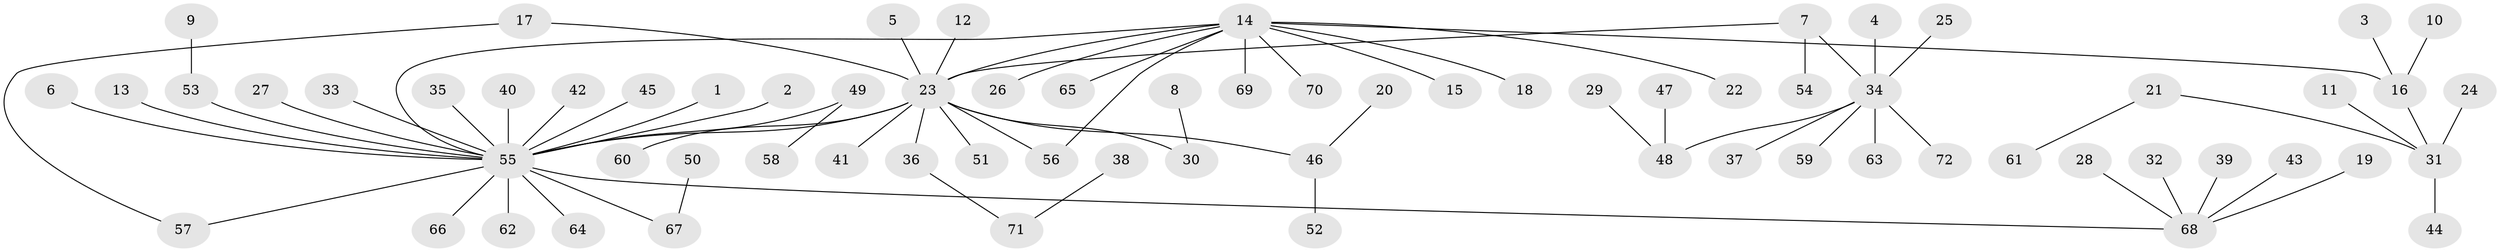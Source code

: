 // original degree distribution, {15: 0.006993006993006993, 3: 0.08391608391608392, 2: 0.16083916083916083, 4: 0.04895104895104895, 10: 0.006993006993006993, 5: 0.013986013986013986, 23: 0.006993006993006993, 12: 0.006993006993006993, 1: 0.6433566433566433, 6: 0.006993006993006993, 7: 0.013986013986013986}
// Generated by graph-tools (version 1.1) at 2025/01/03/09/25 03:01:55]
// undirected, 72 vertices, 74 edges
graph export_dot {
graph [start="1"]
  node [color=gray90,style=filled];
  1;
  2;
  3;
  4;
  5;
  6;
  7;
  8;
  9;
  10;
  11;
  12;
  13;
  14;
  15;
  16;
  17;
  18;
  19;
  20;
  21;
  22;
  23;
  24;
  25;
  26;
  27;
  28;
  29;
  30;
  31;
  32;
  33;
  34;
  35;
  36;
  37;
  38;
  39;
  40;
  41;
  42;
  43;
  44;
  45;
  46;
  47;
  48;
  49;
  50;
  51;
  52;
  53;
  54;
  55;
  56;
  57;
  58;
  59;
  60;
  61;
  62;
  63;
  64;
  65;
  66;
  67;
  68;
  69;
  70;
  71;
  72;
  1 -- 55 [weight=1.0];
  2 -- 55 [weight=1.0];
  3 -- 16 [weight=1.0];
  4 -- 34 [weight=1.0];
  5 -- 23 [weight=1.0];
  6 -- 55 [weight=1.0];
  7 -- 23 [weight=1.0];
  7 -- 34 [weight=1.0];
  7 -- 54 [weight=2.0];
  8 -- 30 [weight=1.0];
  9 -- 53 [weight=1.0];
  10 -- 16 [weight=1.0];
  11 -- 31 [weight=1.0];
  12 -- 23 [weight=1.0];
  13 -- 55 [weight=1.0];
  14 -- 15 [weight=1.0];
  14 -- 16 [weight=1.0];
  14 -- 18 [weight=1.0];
  14 -- 22 [weight=1.0];
  14 -- 23 [weight=1.0];
  14 -- 26 [weight=1.0];
  14 -- 55 [weight=1.0];
  14 -- 56 [weight=1.0];
  14 -- 65 [weight=1.0];
  14 -- 69 [weight=1.0];
  14 -- 70 [weight=1.0];
  16 -- 31 [weight=1.0];
  17 -- 23 [weight=1.0];
  17 -- 57 [weight=1.0];
  19 -- 68 [weight=1.0];
  20 -- 46 [weight=1.0];
  21 -- 31 [weight=1.0];
  21 -- 61 [weight=1.0];
  23 -- 30 [weight=1.0];
  23 -- 36 [weight=1.0];
  23 -- 41 [weight=1.0];
  23 -- 46 [weight=1.0];
  23 -- 51 [weight=1.0];
  23 -- 55 [weight=1.0];
  23 -- 56 [weight=1.0];
  23 -- 60 [weight=1.0];
  24 -- 31 [weight=1.0];
  25 -- 34 [weight=1.0];
  27 -- 55 [weight=1.0];
  28 -- 68 [weight=1.0];
  29 -- 48 [weight=1.0];
  31 -- 44 [weight=1.0];
  32 -- 68 [weight=1.0];
  33 -- 55 [weight=1.0];
  34 -- 37 [weight=1.0];
  34 -- 48 [weight=1.0];
  34 -- 59 [weight=1.0];
  34 -- 63 [weight=1.0];
  34 -- 72 [weight=1.0];
  35 -- 55 [weight=1.0];
  36 -- 71 [weight=1.0];
  38 -- 71 [weight=1.0];
  39 -- 68 [weight=1.0];
  40 -- 55 [weight=1.0];
  42 -- 55 [weight=1.0];
  43 -- 68 [weight=1.0];
  45 -- 55 [weight=1.0];
  46 -- 52 [weight=1.0];
  47 -- 48 [weight=1.0];
  49 -- 55 [weight=1.0];
  49 -- 58 [weight=1.0];
  50 -- 67 [weight=1.0];
  53 -- 55 [weight=1.0];
  55 -- 57 [weight=1.0];
  55 -- 62 [weight=1.0];
  55 -- 64 [weight=1.0];
  55 -- 66 [weight=1.0];
  55 -- 67 [weight=1.0];
  55 -- 68 [weight=1.0];
}
